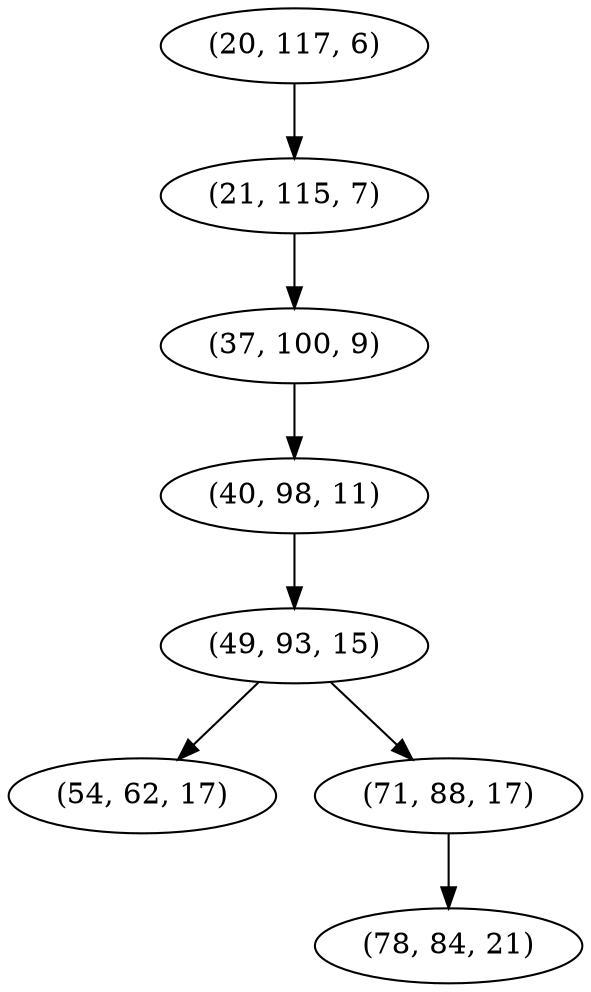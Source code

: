 digraph tree {
    "(20, 117, 6)";
    "(21, 115, 7)";
    "(37, 100, 9)";
    "(40, 98, 11)";
    "(49, 93, 15)";
    "(54, 62, 17)";
    "(71, 88, 17)";
    "(78, 84, 21)";
    "(20, 117, 6)" -> "(21, 115, 7)";
    "(21, 115, 7)" -> "(37, 100, 9)";
    "(37, 100, 9)" -> "(40, 98, 11)";
    "(40, 98, 11)" -> "(49, 93, 15)";
    "(49, 93, 15)" -> "(54, 62, 17)";
    "(49, 93, 15)" -> "(71, 88, 17)";
    "(71, 88, 17)" -> "(78, 84, 21)";
}
